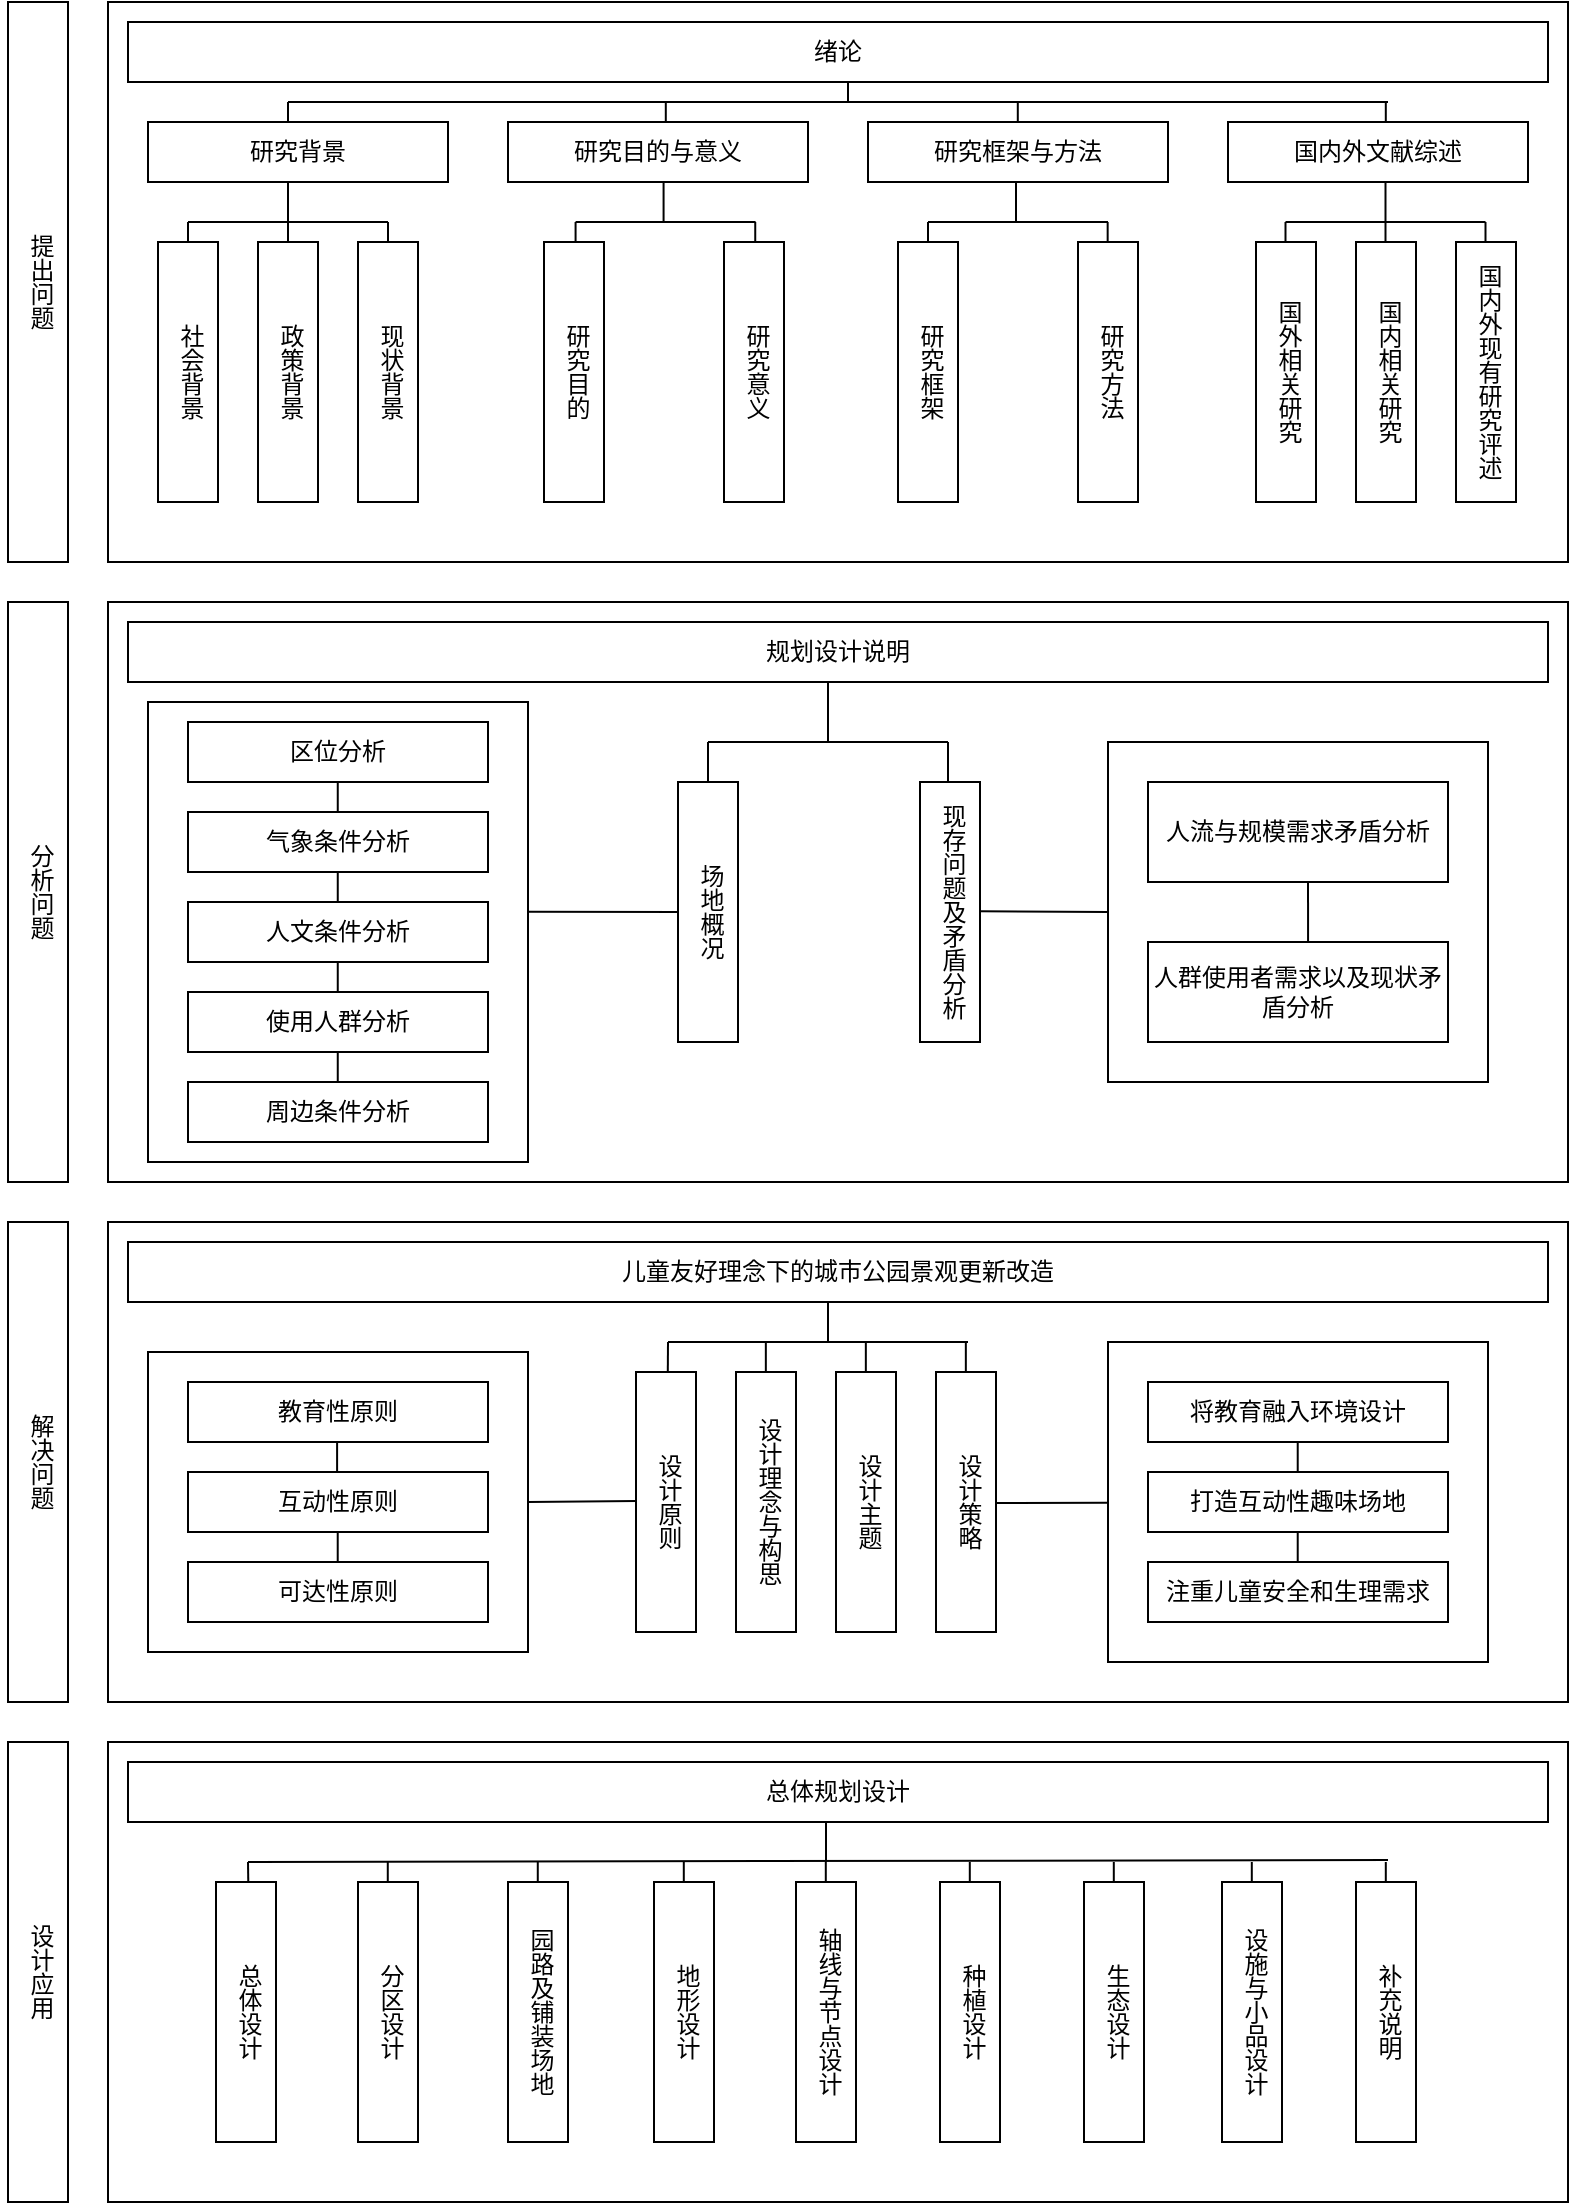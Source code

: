 <mxfile version="24.4.3" type="github">
  <diagram name="第 1 页" id="PGdJFcqWluzx-1N40bFZ">
    <mxGraphModel dx="899" dy="631" grid="1" gridSize="10" guides="1" tooltips="1" connect="0" arrows="0" fold="1" page="1" pageScale="1" pageWidth="827" pageHeight="1169" math="0" shadow="0">
      <root>
        <mxCell id="0" />
        <mxCell id="1" parent="0" />
        <mxCell id="4JssBgyCznE4-cOEd2yI-1" value="" style="rounded=0;whiteSpace=wrap;html=1;movable=0;resizable=0;rotatable=0;deletable=0;editable=0;locked=1;connectable=0;" parent="1" vertex="1">
          <mxGeometry x="60" y="60" width="730" height="280" as="geometry" />
        </mxCell>
        <mxCell id="4JssBgyCznE4-cOEd2yI-2" value="&lt;p style=&quot;line-height: 120%;&quot;&gt;&lt;font style=&quot;font-size: 12px;&quot;&gt;提出问题&lt;/font&gt;&lt;/p&gt;" style="rounded=0;whiteSpace=wrap;html=1;textDirection=vertical-rl;" parent="1" vertex="1">
          <mxGeometry x="10" y="60" width="30" height="280" as="geometry" />
        </mxCell>
        <mxCell id="4JssBgyCznE4-cOEd2yI-3" value="绪论" style="rounded=0;whiteSpace=wrap;html=1;" parent="1" vertex="1">
          <mxGeometry x="70" y="70" width="710" height="30" as="geometry" />
        </mxCell>
        <mxCell id="4JssBgyCznE4-cOEd2yI-4" value="研究框架与方法" style="rounded=0;whiteSpace=wrap;html=1;" parent="1" vertex="1">
          <mxGeometry x="440" y="120" width="150" height="30" as="geometry" />
        </mxCell>
        <mxCell id="4JssBgyCznE4-cOEd2yI-5" value="研究背景" style="rounded=0;whiteSpace=wrap;html=1;" parent="1" vertex="1">
          <mxGeometry x="80" y="120" width="150" height="30" as="geometry" />
        </mxCell>
        <mxCell id="4JssBgyCznE4-cOEd2yI-6" value="研究目的与意义" style="rounded=0;whiteSpace=wrap;html=1;" parent="1" vertex="1">
          <mxGeometry x="260" y="120" width="150" height="30" as="geometry" />
        </mxCell>
        <mxCell id="4JssBgyCznE4-cOEd2yI-7" value="国内外文献综述" style="rounded=0;whiteSpace=wrap;html=1;" parent="1" vertex="1">
          <mxGeometry x="620" y="120" width="150" height="30" as="geometry" />
        </mxCell>
        <mxCell id="4JssBgyCznE4-cOEd2yI-8" value="社会背景" style="rounded=0;whiteSpace=wrap;html=1;textDirection=vertical-rl;" parent="1" vertex="1">
          <mxGeometry x="85" y="180" width="30" height="130" as="geometry" />
        </mxCell>
        <mxCell id="4JssBgyCznE4-cOEd2yI-9" value="政策背景" style="rounded=0;whiteSpace=wrap;html=1;textDirection=vertical-rl;" parent="1" vertex="1">
          <mxGeometry x="135" y="180" width="30" height="130" as="geometry" />
        </mxCell>
        <mxCell id="4JssBgyCznE4-cOEd2yI-10" value="现状背景" style="rounded=0;whiteSpace=wrap;html=1;textDirection=vertical-rl;" parent="1" vertex="1">
          <mxGeometry x="185" y="180" width="30" height="130" as="geometry" />
        </mxCell>
        <mxCell id="4JssBgyCznE4-cOEd2yI-11" value="研究目的" style="rounded=0;whiteSpace=wrap;html=1;textDirection=vertical-rl;" parent="1" vertex="1">
          <mxGeometry x="278" y="180" width="30" height="130" as="geometry" />
        </mxCell>
        <mxCell id="4JssBgyCznE4-cOEd2yI-12" value="研究意义" style="rounded=0;whiteSpace=wrap;html=1;textDirection=vertical-rl;" parent="1" vertex="1">
          <mxGeometry x="368" y="180" width="30" height="130" as="geometry" />
        </mxCell>
        <mxCell id="4JssBgyCznE4-cOEd2yI-13" value="研究框架" style="rounded=0;whiteSpace=wrap;html=1;textDirection=vertical-rl;" parent="1" vertex="1">
          <mxGeometry x="455" y="180" width="30" height="130" as="geometry" />
        </mxCell>
        <mxCell id="4JssBgyCznE4-cOEd2yI-14" value="研究方法" style="rounded=0;whiteSpace=wrap;html=1;textDirection=vertical-rl;" parent="1" vertex="1">
          <mxGeometry x="545" y="180" width="30" height="130" as="geometry" />
        </mxCell>
        <mxCell id="4JssBgyCznE4-cOEd2yI-15" value="国外相关研究" style="rounded=0;whiteSpace=wrap;html=1;textDirection=vertical-rl;" parent="1" vertex="1">
          <mxGeometry x="634" y="180" width="30" height="130" as="geometry" />
        </mxCell>
        <mxCell id="4JssBgyCznE4-cOEd2yI-16" value="国内相关研究" style="rounded=0;whiteSpace=wrap;html=1;textDirection=vertical-rl;" parent="1" vertex="1">
          <mxGeometry x="684" y="180" width="30" height="130" as="geometry" />
        </mxCell>
        <mxCell id="4JssBgyCznE4-cOEd2yI-17" value="国内外现有研究评述" style="rounded=0;whiteSpace=wrap;html=1;textDirection=vertical-rl;" parent="1" vertex="1">
          <mxGeometry x="734" y="180" width="30" height="130" as="geometry" />
        </mxCell>
        <mxCell id="4JssBgyCznE4-cOEd2yI-18" value="" style="rounded=0;whiteSpace=wrap;html=1;movable=1;resizable=1;rotatable=1;deletable=1;editable=1;locked=0;connectable=1;" parent="1" vertex="1">
          <mxGeometry x="60" y="360" width="730" height="290" as="geometry" />
        </mxCell>
        <mxCell id="4JssBgyCznE4-cOEd2yI-19" value="&lt;p style=&quot;line-height: 120%;&quot;&gt;&lt;font style=&quot;font-size: 12px;&quot;&gt;分析问题&lt;/font&gt;&lt;/p&gt;" style="rounded=0;whiteSpace=wrap;html=1;textDirection=vertical-rl;" parent="1" vertex="1">
          <mxGeometry x="10" y="360" width="30" height="290" as="geometry" />
        </mxCell>
        <mxCell id="4JssBgyCznE4-cOEd2yI-20" value="规划设计说明" style="rounded=0;whiteSpace=wrap;html=1;" parent="1" vertex="1">
          <mxGeometry x="70" y="370" width="710" height="30" as="geometry" />
        </mxCell>
        <mxCell id="4JssBgyCznE4-cOEd2yI-41" value="" style="rounded=0;whiteSpace=wrap;html=1;movable=0;resizable=0;rotatable=0;deletable=0;editable=0;locked=1;connectable=0;" parent="1" vertex="1">
          <mxGeometry x="560" y="430" width="190" height="170" as="geometry" />
        </mxCell>
        <mxCell id="4JssBgyCznE4-cOEd2yI-21" value="人群使用者需求以及现状矛盾分析" style="rounded=0;whiteSpace=wrap;html=1;" parent="1" vertex="1">
          <mxGeometry x="580" y="530" width="150" height="50" as="geometry" />
        </mxCell>
        <mxCell id="4JssBgyCznE4-cOEd2yI-42" value="" style="rounded=0;whiteSpace=wrap;html=1;movable=1;resizable=1;rotatable=1;deletable=1;editable=1;locked=0;connectable=1;" parent="1" vertex="1">
          <mxGeometry x="80" y="410" width="190" height="230" as="geometry" />
        </mxCell>
        <mxCell id="4JssBgyCznE4-cOEd2yI-22" value="区位分析&lt;span style=&quot;color: rgba(0, 0, 0, 0); font-family: monospace; font-size: 0px; text-align: start; text-wrap: nowrap;&quot;&gt;%3CmxGraphModel%3E%3Croot%3E%3CmxCell%20id%3D%220%22%2F%3E%3CmxCell%20id%3D%221%22%20parent%3D%220%22%2F%3E%3CmxCell%20id%3D%222%22%20value%3D%22%E7%A0%94%E7%A9%B6%E8%83%8C%E6%99%AF%22%20style%3D%22rounded%3D0%3BwhiteSpace%3Dwrap%3Bhtml%3D1%3B%22%20vertex%3D%221%22%20parent%3D%221%22%3E%3CmxGeometry%20x%3D%2280%22%20y%3D%22420%22%20width%3D%22150%22%20height%3D%2230%22%20as%3D%22geometry%22%2F%3E%3C%2FmxCell%3E%3C%2Froot%3E%3C%2FmxGraphModel%3E&lt;/span&gt;" style="rounded=0;whiteSpace=wrap;html=1;" parent="1" vertex="1">
          <mxGeometry x="100" y="420" width="150" height="30" as="geometry" />
        </mxCell>
        <mxCell id="4JssBgyCznE4-cOEd2yI-29" value="场地概况" style="rounded=0;whiteSpace=wrap;html=1;textDirection=vertical-rl;" parent="1" vertex="1">
          <mxGeometry x="345" y="450" width="30" height="130" as="geometry" />
        </mxCell>
        <mxCell id="4JssBgyCznE4-cOEd2yI-30" value="现存问题及矛盾分析" style="rounded=0;whiteSpace=wrap;html=1;textDirection=vertical-rl;" parent="1" vertex="1">
          <mxGeometry x="466" y="450" width="30" height="130" as="geometry" />
        </mxCell>
        <mxCell id="4JssBgyCznE4-cOEd2yI-35" value="人流与规模需求矛盾分析" style="rounded=0;whiteSpace=wrap;html=1;" parent="1" vertex="1">
          <mxGeometry x="580" y="450" width="150" height="50" as="geometry" />
        </mxCell>
        <mxCell id="4JssBgyCznE4-cOEd2yI-36" value="气象条件分析" style="rounded=0;whiteSpace=wrap;html=1;" parent="1" vertex="1">
          <mxGeometry x="100" y="465" width="150" height="30" as="geometry" />
        </mxCell>
        <mxCell id="4JssBgyCznE4-cOEd2yI-37" value="人文条件分析&lt;span style=&quot;color: rgba(0, 0, 0, 0); font-family: monospace; font-size: 0px; text-align: start; text-wrap: nowrap;&quot;&gt;%3CmxGraphModel%3E%3Croot%3E%3CmxCell%20id%3D%220%22%2F%3E%3CmxCell%20id%3D%221%22%20parent%3D%220%22%2F%3E%3CmxCell%20id%3D%222%22%20value%3D%22%E5%8C%BA%E4%BD%8D%E5%88%86%E6%9E%90%26lt%3Bspan%20style%3D%26quot%3Bcolor%3A%20rgba(0%2C%200%2C%200%2C%200)%3B%20font-family%3A%20monospace%3B%20font-size%3A%200px%3B%20text-align%3A%20start%3B%20text-wrap%3A%20nowrap%3B%26quot%3B%26gt%3B%253CmxGraphModel%253E%253Croot%253E%253CmxCell%2520id%253D%25220%2522%252F%253E%253CmxCell%2520id%253D%25221%2522%2520parent%253D%25220%2522%252F%253E%253CmxCell%2520id%253D%25222%2522%2520value%253D%2522%25E7%25A0%2594%25E7%25A9%25B6%25E8%2583%258C%25E6%2599%25AF%2522%2520style%253D%2522rounded%253D0%253BwhiteSpace%253Dwrap%253Bhtml%253D1%253B%2522%2520vertex%253D%25221%2522%2520parent%253D%25221%2522%253E%253CmxGeometry%2520x%253D%252280%2522%2520y%253D%2522420%2522%2520width%253D%2522150%2522%2520height%253D%252230%2522%2520as%253D%2522geometry%2522%252F%253E%253C%252FmxCell%253E%253C%252Froot%253E%253C%252FmxGraphModel%253E%26lt%3B%2Fspan%26gt%3B%22%20style%3D%22rounded%3D0%3BwhiteSpace%3Dwrap%3Bhtml%3D1%3B%22%20vertex%3D%221%22%20parent%3D%221%22%3E%3CmxGeometry%20x%3D%22100%22%20y%3D%22440%22%20width%3D%22150%22%20height%3D%2230%22%20as%3D%22geometry%22%2F%3E%3C%2FmxCell%3E%3C%2Froot%3E%3C%2FmxGraphModel%3E&lt;/span&gt;" style="rounded=0;whiteSpace=wrap;html=1;" parent="1" vertex="1">
          <mxGeometry x="100" y="510" width="150" height="30" as="geometry" />
        </mxCell>
        <mxCell id="4JssBgyCznE4-cOEd2yI-38" value="使用人群分析" style="rounded=0;whiteSpace=wrap;html=1;" parent="1" vertex="1">
          <mxGeometry x="100" y="555" width="150" height="30" as="geometry" />
        </mxCell>
        <mxCell id="4JssBgyCznE4-cOEd2yI-39" value="周边条件分析" style="rounded=0;whiteSpace=wrap;html=1;" parent="1" vertex="1">
          <mxGeometry x="100" y="600" width="150" height="30" as="geometry" />
        </mxCell>
        <mxCell id="4JssBgyCznE4-cOEd2yI-43" value="" style="rounded=0;whiteSpace=wrap;html=1;movable=1;resizable=1;rotatable=1;deletable=1;editable=1;locked=0;connectable=1;" parent="1" vertex="1">
          <mxGeometry x="60" y="670" width="730" height="240" as="geometry" />
        </mxCell>
        <mxCell id="4JssBgyCznE4-cOEd2yI-44" value="&lt;p style=&quot;line-height: 120%;&quot;&gt;&lt;font style=&quot;font-size: 12px;&quot;&gt;解决问题&lt;/font&gt;&lt;/p&gt;" style="rounded=0;whiteSpace=wrap;html=1;textDirection=vertical-rl;" parent="1" vertex="1">
          <mxGeometry x="10" y="670" width="30" height="240" as="geometry" />
        </mxCell>
        <mxCell id="4JssBgyCznE4-cOEd2yI-45" value="儿童友好理念下的城市公园景观更新改造" style="rounded=0;whiteSpace=wrap;html=1;" parent="1" vertex="1">
          <mxGeometry x="70" y="680" width="710" height="30" as="geometry" />
        </mxCell>
        <mxCell id="4JssBgyCznE4-cOEd2yI-46" value="" style="rounded=0;whiteSpace=wrap;html=1;movable=1;resizable=1;rotatable=1;deletable=1;editable=1;locked=0;connectable=1;" parent="1" vertex="1">
          <mxGeometry x="560" y="730" width="190" height="160" as="geometry" />
        </mxCell>
        <mxCell id="4JssBgyCznE4-cOEd2yI-47" value="打造互动性趣味场地" style="rounded=0;whiteSpace=wrap;html=1;" parent="1" vertex="1">
          <mxGeometry x="580" y="795" width="150" height="30" as="geometry" />
        </mxCell>
        <mxCell id="4JssBgyCznE4-cOEd2yI-48" value="" style="rounded=0;whiteSpace=wrap;html=1;movable=1;resizable=1;rotatable=1;deletable=1;editable=1;locked=0;connectable=1;" parent="1" vertex="1">
          <mxGeometry x="80" y="735" width="190" height="150" as="geometry" />
        </mxCell>
        <mxCell id="4JssBgyCznE4-cOEd2yI-49" value="教育性原则" style="rounded=0;whiteSpace=wrap;html=1;" parent="1" vertex="1">
          <mxGeometry x="100" y="750" width="150" height="30" as="geometry" />
        </mxCell>
        <mxCell id="4JssBgyCznE4-cOEd2yI-50" value="设计原则" style="rounded=0;whiteSpace=wrap;html=1;textDirection=vertical-rl;" parent="1" vertex="1">
          <mxGeometry x="324" y="745" width="30" height="130" as="geometry" />
        </mxCell>
        <mxCell id="4JssBgyCznE4-cOEd2yI-51" value="设计主题&lt;span style=&quot;color: rgba(0, 0, 0, 0); font-family: monospace; font-size: 0px; text-align: start; text-wrap: nowrap;&quot;&gt;%3CmxGraphModel%3E%3Croot%3E%3CmxCell%20id%3D%220%22%2F%3E%3CmxCell%20id%3D%221%22%20parent%3D%220%22%2F%3E%3CmxCell%20id%3D%222%22%20value%3D%22%E8%AE%BE%E8%AE%A1%E5%8E%9F%E5%88%99%22%20style%3D%22rounded%3D0%3BwhiteSpace%3Dwrap%3Bhtml%3D1%3BtextDirection%3Dvertical-rl%3B%22%20vertex%3D%221%22%20parent%3D%221%22%3E%3CmxGeometry%20x%3D%22310%22%20y%3D%22780%22%20width%3D%2230%22%20height%3D%22130%22%20as%3D%22geometry%22%2F%3E%3C%2FmxCell%3E%3C%2Froot%3E%3C%2FmxGraphModel%3E&lt;/span&gt;" style="rounded=0;whiteSpace=wrap;html=1;textDirection=vertical-rl;" parent="1" vertex="1">
          <mxGeometry x="424" y="745" width="30" height="130" as="geometry" />
        </mxCell>
        <mxCell id="4JssBgyCznE4-cOEd2yI-52" value="将教育融入环境设计" style="rounded=0;whiteSpace=wrap;html=1;" parent="1" vertex="1">
          <mxGeometry x="580" y="750" width="150" height="30" as="geometry" />
        </mxCell>
        <mxCell id="4JssBgyCznE4-cOEd2yI-53" value="互动性原则" style="rounded=0;whiteSpace=wrap;html=1;" parent="1" vertex="1">
          <mxGeometry x="100" y="795" width="150" height="30" as="geometry" />
        </mxCell>
        <mxCell id="4JssBgyCznE4-cOEd2yI-54" value="可达性原则" style="rounded=0;whiteSpace=wrap;html=1;" parent="1" vertex="1">
          <mxGeometry x="100" y="840" width="150" height="30" as="geometry" />
        </mxCell>
        <mxCell id="4JssBgyCznE4-cOEd2yI-57" value="设计理念与构思" style="rounded=0;whiteSpace=wrap;html=1;textDirection=vertical-rl;" parent="1" vertex="1">
          <mxGeometry x="374" y="745" width="30" height="130" as="geometry" />
        </mxCell>
        <mxCell id="4JssBgyCznE4-cOEd2yI-58" value="设计策略" style="rounded=0;whiteSpace=wrap;html=1;textDirection=vertical-rl;" parent="1" vertex="1">
          <mxGeometry x="474" y="745" width="30" height="130" as="geometry" />
        </mxCell>
        <mxCell id="4JssBgyCznE4-cOEd2yI-59" value="注重儿童安全和生理需求" style="rounded=0;whiteSpace=wrap;html=1;" parent="1" vertex="1">
          <mxGeometry x="580" y="840" width="150" height="30" as="geometry" />
        </mxCell>
        <mxCell id="4JssBgyCznE4-cOEd2yI-60" value="" style="rounded=0;whiteSpace=wrap;html=1;movable=1;resizable=1;rotatable=1;deletable=1;editable=1;locked=0;connectable=1;" parent="1" vertex="1">
          <mxGeometry x="60" y="930" width="730" height="230" as="geometry" />
        </mxCell>
        <mxCell id="4JssBgyCznE4-cOEd2yI-61" value="&lt;p style=&quot;line-height: 120%;&quot;&gt;&lt;font style=&quot;font-size: 12px;&quot;&gt;设计应用&lt;/font&gt;&lt;/p&gt;" style="rounded=0;whiteSpace=wrap;html=1;textDirection=vertical-rl;" parent="1" vertex="1">
          <mxGeometry x="10" y="930" width="30" height="230" as="geometry" />
        </mxCell>
        <mxCell id="4JssBgyCznE4-cOEd2yI-62" value="总体规划设计" style="rounded=0;whiteSpace=wrap;html=1;" parent="1" vertex="1">
          <mxGeometry x="70" y="940" width="710" height="30" as="geometry" />
        </mxCell>
        <mxCell id="4JssBgyCznE4-cOEd2yI-67" value="总体设计" style="rounded=0;whiteSpace=wrap;html=1;textDirection=vertical-rl;" parent="1" vertex="1">
          <mxGeometry x="114" y="1000" width="30" height="130" as="geometry" />
        </mxCell>
        <mxCell id="4JssBgyCznE4-cOEd2yI-68" value="园路及铺装场地" style="rounded=0;whiteSpace=wrap;html=1;textDirection=vertical-rl;" parent="1" vertex="1">
          <mxGeometry x="260" y="1000" width="30" height="130" as="geometry" />
        </mxCell>
        <mxCell id="4JssBgyCznE4-cOEd2yI-72" value="分区设计" style="rounded=0;whiteSpace=wrap;html=1;textDirection=vertical-rl;" parent="1" vertex="1">
          <mxGeometry x="185" y="1000" width="30" height="130" as="geometry" />
        </mxCell>
        <mxCell id="4JssBgyCznE4-cOEd2yI-73" value="地形设计" style="rounded=0;whiteSpace=wrap;html=1;textDirection=vertical-rl;" parent="1" vertex="1">
          <mxGeometry x="333" y="1000" width="30" height="130" as="geometry" />
        </mxCell>
        <mxCell id="4JssBgyCznE4-cOEd2yI-90" value="轴线与节点设计" style="rounded=0;whiteSpace=wrap;html=1;textDirection=vertical-rl;" parent="1" vertex="1">
          <mxGeometry x="404" y="1000" width="30" height="130" as="geometry" />
        </mxCell>
        <mxCell id="4JssBgyCznE4-cOEd2yI-91" value="种植设计" style="rounded=0;whiteSpace=wrap;html=1;textDirection=vertical-rl;" parent="1" vertex="1">
          <mxGeometry x="476" y="1000" width="30" height="130" as="geometry" />
        </mxCell>
        <mxCell id="4JssBgyCznE4-cOEd2yI-92" value="生态设计" style="rounded=0;whiteSpace=wrap;html=1;textDirection=vertical-rl;" parent="1" vertex="1">
          <mxGeometry x="548" y="1000" width="30" height="130" as="geometry" />
        </mxCell>
        <mxCell id="4JssBgyCznE4-cOEd2yI-93" value="设施与小品设计" style="rounded=0;whiteSpace=wrap;html=1;textDirection=vertical-rl;" parent="1" vertex="1">
          <mxGeometry x="617" y="1000" width="30" height="130" as="geometry" />
        </mxCell>
        <mxCell id="4JssBgyCznE4-cOEd2yI-100" value="" style="endArrow=none;html=1;rounded=0;" parent="1" edge="1">
          <mxGeometry width="50" height="50" relative="1" as="geometry">
            <mxPoint x="419" y="990" as="sourcePoint" />
            <mxPoint x="419" y="970" as="targetPoint" />
          </mxGeometry>
        </mxCell>
        <mxCell id="4JssBgyCznE4-cOEd2yI-101" value="" style="endArrow=none;html=1;rounded=0;" parent="1" edge="1">
          <mxGeometry width="50" height="50" relative="1" as="geometry">
            <mxPoint x="130" y="990" as="sourcePoint" />
            <mxPoint x="700" y="989" as="targetPoint" />
          </mxGeometry>
        </mxCell>
        <mxCell id="4JssBgyCznE4-cOEd2yI-102" value="" style="endArrow=none;html=1;rounded=0;exitX=0.538;exitY=0;exitDx=0;exitDy=0;exitPerimeter=0;" parent="1" source="4JssBgyCznE4-cOEd2yI-67" edge="1">
          <mxGeometry width="50" height="50" relative="1" as="geometry">
            <mxPoint x="80" y="1040" as="sourcePoint" />
            <mxPoint x="130" y="990" as="targetPoint" />
          </mxGeometry>
        </mxCell>
        <mxCell id="4JssBgyCznE4-cOEd2yI-103" value="" style="endArrow=none;html=1;rounded=0;exitX=0.538;exitY=0;exitDx=0;exitDy=0;exitPerimeter=0;" parent="1" edge="1">
          <mxGeometry width="50" height="50" relative="1" as="geometry">
            <mxPoint x="199.89" y="1000" as="sourcePoint" />
            <mxPoint x="199.89" y="990" as="targetPoint" />
          </mxGeometry>
        </mxCell>
        <mxCell id="4JssBgyCznE4-cOEd2yI-104" value="" style="endArrow=none;html=1;rounded=0;exitX=0.538;exitY=0;exitDx=0;exitDy=0;exitPerimeter=0;" parent="1" edge="1">
          <mxGeometry width="50" height="50" relative="1" as="geometry">
            <mxPoint x="274.89" y="1000" as="sourcePoint" />
            <mxPoint x="274.89" y="990" as="targetPoint" />
          </mxGeometry>
        </mxCell>
        <mxCell id="4JssBgyCznE4-cOEd2yI-106" value="" style="endArrow=none;html=1;rounded=0;exitX=0.538;exitY=0;exitDx=0;exitDy=0;exitPerimeter=0;" parent="1" edge="1">
          <mxGeometry width="50" height="50" relative="1" as="geometry">
            <mxPoint x="347.9" y="1000" as="sourcePoint" />
            <mxPoint x="347.9" y="990" as="targetPoint" />
          </mxGeometry>
        </mxCell>
        <mxCell id="4JssBgyCznE4-cOEd2yI-107" value="" style="endArrow=none;html=1;rounded=0;exitX=0.538;exitY=0;exitDx=0;exitDy=0;exitPerimeter=0;" parent="1" edge="1">
          <mxGeometry width="50" height="50" relative="1" as="geometry">
            <mxPoint x="418.9" y="1000" as="sourcePoint" />
            <mxPoint x="418.9" y="990" as="targetPoint" />
          </mxGeometry>
        </mxCell>
        <mxCell id="4JssBgyCznE4-cOEd2yI-108" value="" style="endArrow=none;html=1;rounded=0;exitX=0.538;exitY=0;exitDx=0;exitDy=0;exitPerimeter=0;" parent="1" edge="1">
          <mxGeometry width="50" height="50" relative="1" as="geometry">
            <mxPoint x="490.9" y="1000" as="sourcePoint" />
            <mxPoint x="490.9" y="990" as="targetPoint" />
          </mxGeometry>
        </mxCell>
        <mxCell id="4JssBgyCznE4-cOEd2yI-109" value="" style="endArrow=none;html=1;rounded=0;exitX=0.538;exitY=0;exitDx=0;exitDy=0;exitPerimeter=0;" parent="1" edge="1">
          <mxGeometry width="50" height="50" relative="1" as="geometry">
            <mxPoint x="562.9" y="1000" as="sourcePoint" />
            <mxPoint x="562.9" y="990" as="targetPoint" />
          </mxGeometry>
        </mxCell>
        <mxCell id="4JssBgyCznE4-cOEd2yI-110" value="" style="endArrow=none;html=1;rounded=0;exitX=0.538;exitY=0;exitDx=0;exitDy=0;exitPerimeter=0;" parent="1" edge="1">
          <mxGeometry width="50" height="50" relative="1" as="geometry">
            <mxPoint x="631.9" y="1000" as="sourcePoint" />
            <mxPoint x="631.9" y="990" as="targetPoint" />
          </mxGeometry>
        </mxCell>
        <mxCell id="4JssBgyCznE4-cOEd2yI-112" value="" style="endArrow=none;html=1;rounded=0;" parent="1" edge="1">
          <mxGeometry width="50" height="50" relative="1" as="geometry">
            <mxPoint x="420" y="730" as="sourcePoint" />
            <mxPoint x="420" y="710" as="targetPoint" />
          </mxGeometry>
        </mxCell>
        <mxCell id="4JssBgyCznE4-cOEd2yI-113" value="" style="endArrow=none;html=1;rounded=0;" parent="1" edge="1">
          <mxGeometry width="50" height="50" relative="1" as="geometry">
            <mxPoint x="340" y="730" as="sourcePoint" />
            <mxPoint x="490" y="730" as="targetPoint" />
          </mxGeometry>
        </mxCell>
        <mxCell id="4JssBgyCznE4-cOEd2yI-114" value="" style="endArrow=none;html=1;rounded=0;exitX=0.53;exitY=0.001;exitDx=0;exitDy=0;exitPerimeter=0;" parent="1" source="4JssBgyCznE4-cOEd2yI-50" edge="1">
          <mxGeometry width="50" height="50" relative="1" as="geometry">
            <mxPoint x="340" y="740" as="sourcePoint" />
            <mxPoint x="340" y="730" as="targetPoint" />
          </mxGeometry>
        </mxCell>
        <mxCell id="4JssBgyCznE4-cOEd2yI-115" value="" style="endArrow=none;html=1;rounded=0;exitX=0.53;exitY=0.001;exitDx=0;exitDy=0;exitPerimeter=0;" parent="1" edge="1">
          <mxGeometry width="50" height="50" relative="1" as="geometry">
            <mxPoint x="388.92" y="745" as="sourcePoint" />
            <mxPoint x="388.92" y="730" as="targetPoint" />
          </mxGeometry>
        </mxCell>
        <mxCell id="4JssBgyCznE4-cOEd2yI-116" value="" style="endArrow=none;html=1;rounded=0;exitX=0.53;exitY=0.001;exitDx=0;exitDy=0;exitPerimeter=0;" parent="1" edge="1">
          <mxGeometry width="50" height="50" relative="1" as="geometry">
            <mxPoint x="438.92" y="745" as="sourcePoint" />
            <mxPoint x="438.92" y="730" as="targetPoint" />
          </mxGeometry>
        </mxCell>
        <mxCell id="4JssBgyCznE4-cOEd2yI-117" value="" style="endArrow=none;html=1;rounded=0;exitX=0.53;exitY=0.001;exitDx=0;exitDy=0;exitPerimeter=0;" parent="1" edge="1">
          <mxGeometry width="50" height="50" relative="1" as="geometry">
            <mxPoint x="488.92" y="745" as="sourcePoint" />
            <mxPoint x="488.92" y="730" as="targetPoint" />
          </mxGeometry>
        </mxCell>
        <mxCell id="4JssBgyCznE4-cOEd2yI-118" value="" style="endArrow=none;html=1;rounded=0;exitX=1;exitY=0.5;exitDx=0;exitDy=0;exitPerimeter=0;entryX=0.014;entryY=0.496;entryDx=0;entryDy=0;entryPerimeter=0;" parent="1" source="4JssBgyCznE4-cOEd2yI-48" target="4JssBgyCznE4-cOEd2yI-50" edge="1">
          <mxGeometry width="50" height="50" relative="1" as="geometry">
            <mxPoint x="270" y="860" as="sourcePoint" />
            <mxPoint x="320" y="810" as="targetPoint" />
          </mxGeometry>
        </mxCell>
        <mxCell id="4JssBgyCznE4-cOEd2yI-119" value="" style="endArrow=none;html=1;rounded=0;exitX=1;exitY=0.5;exitDx=0;exitDy=0;exitPerimeter=0;" parent="1" target="4JssBgyCznE4-cOEd2yI-46" edge="1">
          <mxGeometry width="50" height="50" relative="1" as="geometry">
            <mxPoint x="504" y="810.5" as="sourcePoint" />
            <mxPoint x="558" y="809.5" as="targetPoint" />
          </mxGeometry>
        </mxCell>
        <mxCell id="4JssBgyCznE4-cOEd2yI-120" value="" style="endArrow=none;html=1;rounded=0;exitX=0.497;exitY=0.003;exitDx=0;exitDy=0;exitPerimeter=0;entryX=0.497;entryY=1.004;entryDx=0;entryDy=0;entryPerimeter=0;" parent="1" source="4JssBgyCznE4-cOEd2yI-53" target="4JssBgyCznE4-cOEd2yI-49" edge="1">
          <mxGeometry width="50" height="50" relative="1" as="geometry">
            <mxPoint x="120" y="830" as="sourcePoint" />
            <mxPoint x="175" y="780" as="targetPoint" />
          </mxGeometry>
        </mxCell>
        <mxCell id="4JssBgyCznE4-cOEd2yI-121" value="" style="endArrow=none;html=1;rounded=0;exitX=0.497;exitY=0.003;exitDx=0;exitDy=0;exitPerimeter=0;entryX=0.497;entryY=1.004;entryDx=0;entryDy=0;entryPerimeter=0;" parent="1" edge="1">
          <mxGeometry width="50" height="50" relative="1" as="geometry">
            <mxPoint x="174.86" y="840" as="sourcePoint" />
            <mxPoint x="174.86" y="825" as="targetPoint" />
          </mxGeometry>
        </mxCell>
        <mxCell id="4JssBgyCznE4-cOEd2yI-122" value="" style="endArrow=none;html=1;rounded=0;exitX=0.497;exitY=0.003;exitDx=0;exitDy=0;exitPerimeter=0;entryX=0.497;entryY=1.004;entryDx=0;entryDy=0;entryPerimeter=0;" parent="1" edge="1">
          <mxGeometry width="50" height="50" relative="1" as="geometry">
            <mxPoint x="654.86" y="795" as="sourcePoint" />
            <mxPoint x="654.86" y="780" as="targetPoint" />
          </mxGeometry>
        </mxCell>
        <mxCell id="4JssBgyCznE4-cOEd2yI-123" value="" style="endArrow=none;html=1;rounded=0;exitX=0.497;exitY=0.003;exitDx=0;exitDy=0;exitPerimeter=0;entryX=0.497;entryY=1.004;entryDx=0;entryDy=0;entryPerimeter=0;" parent="1" edge="1">
          <mxGeometry width="50" height="50" relative="1" as="geometry">
            <mxPoint x="654.86" y="840" as="sourcePoint" />
            <mxPoint x="654.86" y="825" as="targetPoint" />
          </mxGeometry>
        </mxCell>
        <mxCell id="4JssBgyCznE4-cOEd2yI-124" value="" style="endArrow=none;html=1;rounded=0;" parent="1" edge="1">
          <mxGeometry width="50" height="50" relative="1" as="geometry">
            <mxPoint x="420" y="430" as="sourcePoint" />
            <mxPoint x="420" y="400" as="targetPoint" />
          </mxGeometry>
        </mxCell>
        <mxCell id="4JssBgyCznE4-cOEd2yI-125" value="" style="endArrow=none;html=1;rounded=0;" parent="1" edge="1">
          <mxGeometry width="50" height="50" relative="1" as="geometry">
            <mxPoint x="360" y="430" as="sourcePoint" />
            <mxPoint x="480" y="430" as="targetPoint" />
          </mxGeometry>
        </mxCell>
        <mxCell id="4JssBgyCznE4-cOEd2yI-126" value="" style="endArrow=none;html=1;rounded=0;" parent="1" edge="1">
          <mxGeometry width="50" height="50" relative="1" as="geometry">
            <mxPoint x="360" y="450" as="sourcePoint" />
            <mxPoint x="360" y="430" as="targetPoint" />
          </mxGeometry>
        </mxCell>
        <mxCell id="4JssBgyCznE4-cOEd2yI-127" value="" style="endArrow=none;html=1;rounded=0;" parent="1" edge="1">
          <mxGeometry width="50" height="50" relative="1" as="geometry">
            <mxPoint x="480" y="450" as="sourcePoint" />
            <mxPoint x="480" y="430" as="targetPoint" />
          </mxGeometry>
        </mxCell>
        <mxCell id="4JssBgyCznE4-cOEd2yI-128" value="" style="endArrow=none;html=1;rounded=0;exitX=1.001;exitY=0.458;exitDx=0;exitDy=0;exitPerimeter=0;" parent="1" edge="1">
          <mxGeometry width="50" height="50" relative="1" as="geometry">
            <mxPoint x="270.19" y="514.92" as="sourcePoint" />
            <mxPoint x="345" y="515" as="targetPoint" />
          </mxGeometry>
        </mxCell>
        <mxCell id="4JssBgyCznE4-cOEd2yI-129" value="" style="endArrow=none;html=1;rounded=0;exitX=1.001;exitY=0.458;exitDx=0;exitDy=0;exitPerimeter=0;" parent="1" edge="1">
          <mxGeometry width="50" height="50" relative="1" as="geometry">
            <mxPoint x="496" y="514.66" as="sourcePoint" />
            <mxPoint x="560" y="515" as="targetPoint" />
          </mxGeometry>
        </mxCell>
        <mxCell id="4JssBgyCznE4-cOEd2yI-130" value="" style="endArrow=none;html=1;rounded=0;exitX=0.467;exitY=-0.002;exitDx=0;exitDy=0;exitPerimeter=0;" parent="1" edge="1">
          <mxGeometry width="50" height="50" relative="1" as="geometry">
            <mxPoint x="660.05" y="529.9" as="sourcePoint" />
            <mxPoint x="660" y="500" as="targetPoint" />
          </mxGeometry>
        </mxCell>
        <mxCell id="4JssBgyCznE4-cOEd2yI-131" value="" style="endArrow=none;html=1;rounded=0;exitX=0.537;exitY=0;exitDx=0;exitDy=0;exitPerimeter=0;entryX=0.537;entryY=0.992;entryDx=0;entryDy=0;entryPerimeter=0;" parent="1" edge="1">
          <mxGeometry width="50" height="50" relative="1" as="geometry">
            <mxPoint x="174.88" y="465.24" as="sourcePoint" />
            <mxPoint x="174.88" y="450" as="targetPoint" />
          </mxGeometry>
        </mxCell>
        <mxCell id="4JssBgyCznE4-cOEd2yI-133" value="" style="endArrow=none;html=1;rounded=0;exitX=0.537;exitY=0;exitDx=0;exitDy=0;exitPerimeter=0;entryX=0.537;entryY=0.992;entryDx=0;entryDy=0;entryPerimeter=0;" parent="1" edge="1">
          <mxGeometry width="50" height="50" relative="1" as="geometry">
            <mxPoint x="174.88" y="510.24" as="sourcePoint" />
            <mxPoint x="174.88" y="495" as="targetPoint" />
          </mxGeometry>
        </mxCell>
        <mxCell id="4JssBgyCznE4-cOEd2yI-134" value="" style="endArrow=none;html=1;rounded=0;exitX=0.537;exitY=0;exitDx=0;exitDy=0;exitPerimeter=0;entryX=0.537;entryY=0.992;entryDx=0;entryDy=0;entryPerimeter=0;" parent="1" edge="1">
          <mxGeometry width="50" height="50" relative="1" as="geometry">
            <mxPoint x="174.88" y="555.24" as="sourcePoint" />
            <mxPoint x="174.88" y="540" as="targetPoint" />
          </mxGeometry>
        </mxCell>
        <mxCell id="4JssBgyCznE4-cOEd2yI-135" value="" style="endArrow=none;html=1;rounded=0;exitX=0.537;exitY=0;exitDx=0;exitDy=0;exitPerimeter=0;entryX=0.537;entryY=0.992;entryDx=0;entryDy=0;entryPerimeter=0;" parent="1" edge="1">
          <mxGeometry width="50" height="50" relative="1" as="geometry">
            <mxPoint x="174.88" y="600.24" as="sourcePoint" />
            <mxPoint x="174.88" y="585" as="targetPoint" />
          </mxGeometry>
        </mxCell>
        <mxCell id="4JssBgyCznE4-cOEd2yI-136" value="" style="endArrow=none;html=1;rounded=0;" parent="1" edge="1">
          <mxGeometry width="50" height="50" relative="1" as="geometry">
            <mxPoint x="430" y="110" as="sourcePoint" />
            <mxPoint x="430" y="100" as="targetPoint" />
          </mxGeometry>
        </mxCell>
        <mxCell id="4JssBgyCznE4-cOEd2yI-137" value="" style="endArrow=none;html=1;rounded=0;" parent="1" edge="1">
          <mxGeometry width="50" height="50" relative="1" as="geometry">
            <mxPoint x="150" y="110" as="sourcePoint" />
            <mxPoint x="700" y="110" as="targetPoint" />
          </mxGeometry>
        </mxCell>
        <mxCell id="4JssBgyCznE4-cOEd2yI-138" value="" style="endArrow=none;html=1;rounded=0;" parent="1" edge="1">
          <mxGeometry width="50" height="50" relative="1" as="geometry">
            <mxPoint x="150" y="120" as="sourcePoint" />
            <mxPoint x="150" y="110" as="targetPoint" />
          </mxGeometry>
        </mxCell>
        <mxCell id="4JssBgyCznE4-cOEd2yI-139" value="" style="endArrow=none;html=1;rounded=0;" parent="1" edge="1">
          <mxGeometry width="50" height="50" relative="1" as="geometry">
            <mxPoint x="338.9" y="120" as="sourcePoint" />
            <mxPoint x="338.9" y="110" as="targetPoint" />
          </mxGeometry>
        </mxCell>
        <mxCell id="4JssBgyCznE4-cOEd2yI-140" value="" style="endArrow=none;html=1;rounded=0;" parent="1" edge="1">
          <mxGeometry width="50" height="50" relative="1" as="geometry">
            <mxPoint x="514.9" y="120" as="sourcePoint" />
            <mxPoint x="514.9" y="110" as="targetPoint" />
          </mxGeometry>
        </mxCell>
        <mxCell id="4JssBgyCznE4-cOEd2yI-141" value="" style="endArrow=none;html=1;rounded=0;" parent="1" edge="1">
          <mxGeometry width="50" height="50" relative="1" as="geometry">
            <mxPoint x="698.9" y="120" as="sourcePoint" />
            <mxPoint x="698.9" y="110" as="targetPoint" />
          </mxGeometry>
        </mxCell>
        <mxCell id="4JssBgyCznE4-cOEd2yI-142" value="" style="endArrow=none;html=1;rounded=0;" parent="1" edge="1">
          <mxGeometry width="50" height="50" relative="1" as="geometry">
            <mxPoint x="150" y="180" as="sourcePoint" />
            <mxPoint x="150" y="150" as="targetPoint" />
          </mxGeometry>
        </mxCell>
        <mxCell id="4JssBgyCznE4-cOEd2yI-143" value="" style="endArrow=none;html=1;rounded=0;" parent="1" edge="1">
          <mxGeometry width="50" height="50" relative="1" as="geometry">
            <mxPoint x="100" y="170" as="sourcePoint" />
            <mxPoint x="200" y="170" as="targetPoint" />
          </mxGeometry>
        </mxCell>
        <mxCell id="4JssBgyCznE4-cOEd2yI-144" value="" style="endArrow=none;html=1;rounded=0;" parent="1" edge="1">
          <mxGeometry width="50" height="50" relative="1" as="geometry">
            <mxPoint x="100" y="180" as="sourcePoint" />
            <mxPoint x="100" y="170" as="targetPoint" />
          </mxGeometry>
        </mxCell>
        <mxCell id="4JssBgyCznE4-cOEd2yI-145" value="" style="endArrow=none;html=1;rounded=0;" parent="1" edge="1">
          <mxGeometry width="50" height="50" relative="1" as="geometry">
            <mxPoint x="200" y="180" as="sourcePoint" />
            <mxPoint x="200" y="170" as="targetPoint" />
          </mxGeometry>
        </mxCell>
        <mxCell id="4JssBgyCznE4-cOEd2yI-146" value="" style="endArrow=none;html=1;rounded=0;" parent="1" edge="1">
          <mxGeometry width="50" height="50" relative="1" as="geometry">
            <mxPoint x="698.75" y="180" as="sourcePoint" />
            <mxPoint x="698.75" y="150" as="targetPoint" />
          </mxGeometry>
        </mxCell>
        <mxCell id="4JssBgyCznE4-cOEd2yI-147" value="" style="endArrow=none;html=1;rounded=0;" parent="1" edge="1">
          <mxGeometry width="50" height="50" relative="1" as="geometry">
            <mxPoint x="648.75" y="170" as="sourcePoint" />
            <mxPoint x="748.75" y="170" as="targetPoint" />
          </mxGeometry>
        </mxCell>
        <mxCell id="4JssBgyCznE4-cOEd2yI-148" value="" style="endArrow=none;html=1;rounded=0;" parent="1" edge="1">
          <mxGeometry width="50" height="50" relative="1" as="geometry">
            <mxPoint x="648.75" y="180" as="sourcePoint" />
            <mxPoint x="648.75" y="170" as="targetPoint" />
          </mxGeometry>
        </mxCell>
        <mxCell id="4JssBgyCznE4-cOEd2yI-149" value="" style="endArrow=none;html=1;rounded=0;" parent="1" edge="1">
          <mxGeometry width="50" height="50" relative="1" as="geometry">
            <mxPoint x="748.75" y="180" as="sourcePoint" />
            <mxPoint x="748.75" y="170" as="targetPoint" />
          </mxGeometry>
        </mxCell>
        <mxCell id="4JssBgyCznE4-cOEd2yI-150" value="" style="endArrow=none;html=1;rounded=0;" parent="1" edge="1">
          <mxGeometry width="50" height="50" relative="1" as="geometry">
            <mxPoint x="514" y="170" as="sourcePoint" />
            <mxPoint x="514" y="150" as="targetPoint" />
          </mxGeometry>
        </mxCell>
        <mxCell id="4JssBgyCznE4-cOEd2yI-151" value="" style="endArrow=none;html=1;rounded=0;" parent="1" edge="1">
          <mxGeometry width="50" height="50" relative="1" as="geometry">
            <mxPoint x="470" y="170" as="sourcePoint" />
            <mxPoint x="560" y="170" as="targetPoint" />
          </mxGeometry>
        </mxCell>
        <mxCell id="4JssBgyCznE4-cOEd2yI-152" value="" style="endArrow=none;html=1;rounded=0;" parent="1" edge="1">
          <mxGeometry width="50" height="50" relative="1" as="geometry">
            <mxPoint x="470" y="180" as="sourcePoint" />
            <mxPoint x="470" y="170" as="targetPoint" />
          </mxGeometry>
        </mxCell>
        <mxCell id="4JssBgyCznE4-cOEd2yI-153" value="" style="endArrow=none;html=1;rounded=0;" parent="1" edge="1">
          <mxGeometry width="50" height="50" relative="1" as="geometry">
            <mxPoint x="559.83" y="180" as="sourcePoint" />
            <mxPoint x="559.83" y="170" as="targetPoint" />
          </mxGeometry>
        </mxCell>
        <mxCell id="4JssBgyCznE4-cOEd2yI-154" value="" style="endArrow=none;html=1;rounded=0;" parent="1" edge="1">
          <mxGeometry width="50" height="50" relative="1" as="geometry">
            <mxPoint x="337.79" y="170" as="sourcePoint" />
            <mxPoint x="337.79" y="150" as="targetPoint" />
          </mxGeometry>
        </mxCell>
        <mxCell id="4JssBgyCznE4-cOEd2yI-155" value="" style="endArrow=none;html=1;rounded=0;" parent="1" edge="1">
          <mxGeometry width="50" height="50" relative="1" as="geometry">
            <mxPoint x="293.79" y="170" as="sourcePoint" />
            <mxPoint x="383.79" y="170" as="targetPoint" />
          </mxGeometry>
        </mxCell>
        <mxCell id="4JssBgyCznE4-cOEd2yI-156" value="" style="endArrow=none;html=1;rounded=0;" parent="1" edge="1">
          <mxGeometry width="50" height="50" relative="1" as="geometry">
            <mxPoint x="293.79" y="180" as="sourcePoint" />
            <mxPoint x="293.79" y="170" as="targetPoint" />
          </mxGeometry>
        </mxCell>
        <mxCell id="4JssBgyCznE4-cOEd2yI-157" value="" style="endArrow=none;html=1;rounded=0;" parent="1" edge="1">
          <mxGeometry width="50" height="50" relative="1" as="geometry">
            <mxPoint x="383.62" y="180" as="sourcePoint" />
            <mxPoint x="383.62" y="170" as="targetPoint" />
          </mxGeometry>
        </mxCell>
        <mxCell id="RfTIhhy7AlImf-mNO_hG-1" value="补充说明" style="rounded=0;whiteSpace=wrap;html=1;textDirection=vertical-rl;" parent="1" vertex="1">
          <mxGeometry x="684" y="1000" width="30" height="130" as="geometry" />
        </mxCell>
        <mxCell id="RfTIhhy7AlImf-mNO_hG-2" value="" style="endArrow=none;html=1;rounded=0;exitX=0.538;exitY=0;exitDx=0;exitDy=0;exitPerimeter=0;" parent="1" edge="1">
          <mxGeometry width="50" height="50" relative="1" as="geometry">
            <mxPoint x="698.9" y="1000" as="sourcePoint" />
            <mxPoint x="698.9" y="990" as="targetPoint" />
          </mxGeometry>
        </mxCell>
      </root>
    </mxGraphModel>
  </diagram>
</mxfile>
